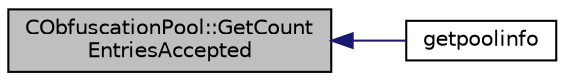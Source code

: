 digraph "CObfuscationPool::GetCountEntriesAccepted"
{
  edge [fontname="Helvetica",fontsize="10",labelfontname="Helvetica",labelfontsize="10"];
  node [fontname="Helvetica",fontsize="10",shape=record];
  rankdir="LR";
  Node194 [label="CObfuscationPool::GetCount\lEntriesAccepted",height=0.2,width=0.4,color="black", fillcolor="grey75", style="filled", fontcolor="black"];
  Node194 -> Node195 [dir="back",color="midnightblue",fontsize="10",style="solid",fontname="Helvetica"];
  Node195 [label="getpoolinfo",height=0.2,width=0.4,color="black", fillcolor="white", style="filled",URL="$rpcmasternode_8cpp.html#aea4471c128eb07bb1b70b4344ac38564"];
}
